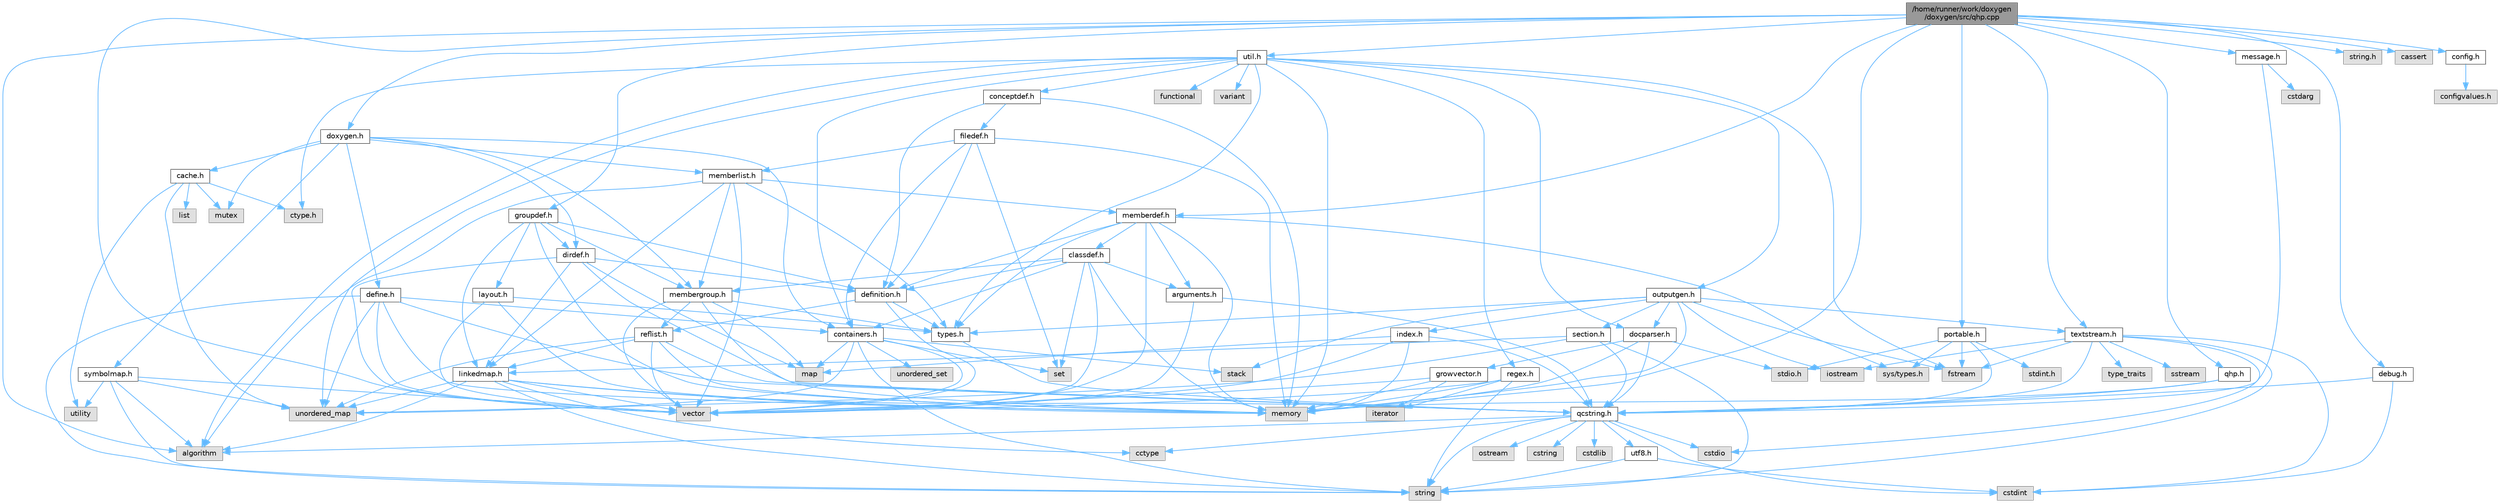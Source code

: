 digraph "/home/runner/work/doxygen/doxygen/src/qhp.cpp"
{
 // INTERACTIVE_SVG=YES
 // LATEX_PDF_SIZE
  bgcolor="transparent";
  edge [fontname=Helvetica,fontsize=10,labelfontname=Helvetica,labelfontsize=10];
  node [fontname=Helvetica,fontsize=10,shape=box,height=0.2,width=0.4];
  Node1 [id="Node000001",label="/home/runner/work/doxygen\l/doxygen/src/qhp.cpp",height=0.2,width=0.4,color="gray40", fillcolor="grey60", style="filled", fontcolor="black"];
  Node1 -> Node2 [id="edge1_Node000001_Node000002",color="steelblue1",style="solid"];
  Node2 [id="Node000002",label="algorithm",height=0.2,width=0.4,color="grey60", fillcolor="#E0E0E0", style="filled"];
  Node1 -> Node3 [id="edge2_Node000001_Node000003",color="steelblue1",style="solid"];
  Node3 [id="Node000003",label="memory",height=0.2,width=0.4,color="grey60", fillcolor="#E0E0E0", style="filled"];
  Node1 -> Node4 [id="edge3_Node000001_Node000004",color="steelblue1",style="solid"];
  Node4 [id="Node000004",label="string.h",height=0.2,width=0.4,color="grey60", fillcolor="#E0E0E0", style="filled"];
  Node1 -> Node5 [id="edge4_Node000001_Node000005",color="steelblue1",style="solid"];
  Node5 [id="Node000005",label="vector",height=0.2,width=0.4,color="grey60", fillcolor="#E0E0E0", style="filled"];
  Node1 -> Node6 [id="edge5_Node000001_Node000006",color="steelblue1",style="solid"];
  Node6 [id="Node000006",label="cassert",height=0.2,width=0.4,color="grey60", fillcolor="#E0E0E0", style="filled"];
  Node1 -> Node7 [id="edge6_Node000001_Node000007",color="steelblue1",style="solid"];
  Node7 [id="Node000007",label="config.h",height=0.2,width=0.4,color="grey40", fillcolor="white", style="filled",URL="$db/d16/config_8h.html",tooltip=" "];
  Node7 -> Node8 [id="edge7_Node000007_Node000008",color="steelblue1",style="solid"];
  Node8 [id="Node000008",label="configvalues.h",height=0.2,width=0.4,color="grey60", fillcolor="#E0E0E0", style="filled"];
  Node1 -> Node9 [id="edge8_Node000001_Node000009",color="steelblue1",style="solid"];
  Node9 [id="Node000009",label="debug.h",height=0.2,width=0.4,color="grey40", fillcolor="white", style="filled",URL="$db/d16/debug_8h.html",tooltip=" "];
  Node9 -> Node10 [id="edge9_Node000009_Node000010",color="steelblue1",style="solid"];
  Node10 [id="Node000010",label="cstdint",height=0.2,width=0.4,color="grey60", fillcolor="#E0E0E0", style="filled"];
  Node9 -> Node11 [id="edge10_Node000009_Node000011",color="steelblue1",style="solid"];
  Node11 [id="Node000011",label="qcstring.h",height=0.2,width=0.4,color="grey40", fillcolor="white", style="filled",URL="$d7/d5c/qcstring_8h.html",tooltip=" "];
  Node11 -> Node12 [id="edge11_Node000011_Node000012",color="steelblue1",style="solid"];
  Node12 [id="Node000012",label="string",height=0.2,width=0.4,color="grey60", fillcolor="#E0E0E0", style="filled"];
  Node11 -> Node2 [id="edge12_Node000011_Node000002",color="steelblue1",style="solid"];
  Node11 -> Node13 [id="edge13_Node000011_Node000013",color="steelblue1",style="solid"];
  Node13 [id="Node000013",label="cctype",height=0.2,width=0.4,color="grey60", fillcolor="#E0E0E0", style="filled"];
  Node11 -> Node14 [id="edge14_Node000011_Node000014",color="steelblue1",style="solid"];
  Node14 [id="Node000014",label="cstring",height=0.2,width=0.4,color="grey60", fillcolor="#E0E0E0", style="filled"];
  Node11 -> Node15 [id="edge15_Node000011_Node000015",color="steelblue1",style="solid"];
  Node15 [id="Node000015",label="cstdio",height=0.2,width=0.4,color="grey60", fillcolor="#E0E0E0", style="filled"];
  Node11 -> Node16 [id="edge16_Node000011_Node000016",color="steelblue1",style="solid"];
  Node16 [id="Node000016",label="cstdlib",height=0.2,width=0.4,color="grey60", fillcolor="#E0E0E0", style="filled"];
  Node11 -> Node10 [id="edge17_Node000011_Node000010",color="steelblue1",style="solid"];
  Node11 -> Node17 [id="edge18_Node000011_Node000017",color="steelblue1",style="solid"];
  Node17 [id="Node000017",label="ostream",height=0.2,width=0.4,color="grey60", fillcolor="#E0E0E0", style="filled"];
  Node11 -> Node18 [id="edge19_Node000011_Node000018",color="steelblue1",style="solid"];
  Node18 [id="Node000018",label="utf8.h",height=0.2,width=0.4,color="grey40", fillcolor="white", style="filled",URL="$db/d7c/utf8_8h.html",tooltip="Various UTF8 related helper functions."];
  Node18 -> Node10 [id="edge20_Node000018_Node000010",color="steelblue1",style="solid"];
  Node18 -> Node12 [id="edge21_Node000018_Node000012",color="steelblue1",style="solid"];
  Node1 -> Node19 [id="edge22_Node000001_Node000019",color="steelblue1",style="solid"];
  Node19 [id="Node000019",label="doxygen.h",height=0.2,width=0.4,color="grey40", fillcolor="white", style="filled",URL="$d1/da1/doxygen_8h.html",tooltip=" "];
  Node19 -> Node20 [id="edge23_Node000019_Node000020",color="steelblue1",style="solid"];
  Node20 [id="Node000020",label="mutex",height=0.2,width=0.4,color="grey60", fillcolor="#E0E0E0", style="filled"];
  Node19 -> Node21 [id="edge24_Node000019_Node000021",color="steelblue1",style="solid"];
  Node21 [id="Node000021",label="containers.h",height=0.2,width=0.4,color="grey40", fillcolor="white", style="filled",URL="$d5/d75/containers_8h.html",tooltip=" "];
  Node21 -> Node5 [id="edge25_Node000021_Node000005",color="steelblue1",style="solid"];
  Node21 -> Node12 [id="edge26_Node000021_Node000012",color="steelblue1",style="solid"];
  Node21 -> Node22 [id="edge27_Node000021_Node000022",color="steelblue1",style="solid"];
  Node22 [id="Node000022",label="set",height=0.2,width=0.4,color="grey60", fillcolor="#E0E0E0", style="filled"];
  Node21 -> Node23 [id="edge28_Node000021_Node000023",color="steelblue1",style="solid"];
  Node23 [id="Node000023",label="map",height=0.2,width=0.4,color="grey60", fillcolor="#E0E0E0", style="filled"];
  Node21 -> Node24 [id="edge29_Node000021_Node000024",color="steelblue1",style="solid"];
  Node24 [id="Node000024",label="unordered_set",height=0.2,width=0.4,color="grey60", fillcolor="#E0E0E0", style="filled"];
  Node21 -> Node25 [id="edge30_Node000021_Node000025",color="steelblue1",style="solid"];
  Node25 [id="Node000025",label="unordered_map",height=0.2,width=0.4,color="grey60", fillcolor="#E0E0E0", style="filled"];
  Node21 -> Node26 [id="edge31_Node000021_Node000026",color="steelblue1",style="solid"];
  Node26 [id="Node000026",label="stack",height=0.2,width=0.4,color="grey60", fillcolor="#E0E0E0", style="filled"];
  Node19 -> Node27 [id="edge32_Node000019_Node000027",color="steelblue1",style="solid"];
  Node27 [id="Node000027",label="membergroup.h",height=0.2,width=0.4,color="grey40", fillcolor="white", style="filled",URL="$d9/d11/membergroup_8h.html",tooltip=" "];
  Node27 -> Node5 [id="edge33_Node000027_Node000005",color="steelblue1",style="solid"];
  Node27 -> Node23 [id="edge34_Node000027_Node000023",color="steelblue1",style="solid"];
  Node27 -> Node3 [id="edge35_Node000027_Node000003",color="steelblue1",style="solid"];
  Node27 -> Node28 [id="edge36_Node000027_Node000028",color="steelblue1",style="solid"];
  Node28 [id="Node000028",label="types.h",height=0.2,width=0.4,color="grey40", fillcolor="white", style="filled",URL="$d9/d49/types_8h.html",tooltip="This file contains a number of basic enums and types."];
  Node28 -> Node11 [id="edge37_Node000028_Node000011",color="steelblue1",style="solid"];
  Node27 -> Node29 [id="edge38_Node000027_Node000029",color="steelblue1",style="solid"];
  Node29 [id="Node000029",label="reflist.h",height=0.2,width=0.4,color="grey40", fillcolor="white", style="filled",URL="$d1/d02/reflist_8h.html",tooltip=" "];
  Node29 -> Node5 [id="edge39_Node000029_Node000005",color="steelblue1",style="solid"];
  Node29 -> Node25 [id="edge40_Node000029_Node000025",color="steelblue1",style="solid"];
  Node29 -> Node3 [id="edge41_Node000029_Node000003",color="steelblue1",style="solid"];
  Node29 -> Node11 [id="edge42_Node000029_Node000011",color="steelblue1",style="solid"];
  Node29 -> Node30 [id="edge43_Node000029_Node000030",color="steelblue1",style="solid"];
  Node30 [id="Node000030",label="linkedmap.h",height=0.2,width=0.4,color="grey40", fillcolor="white", style="filled",URL="$da/de1/linkedmap_8h.html",tooltip=" "];
  Node30 -> Node25 [id="edge44_Node000030_Node000025",color="steelblue1",style="solid"];
  Node30 -> Node5 [id="edge45_Node000030_Node000005",color="steelblue1",style="solid"];
  Node30 -> Node3 [id="edge46_Node000030_Node000003",color="steelblue1",style="solid"];
  Node30 -> Node12 [id="edge47_Node000030_Node000012",color="steelblue1",style="solid"];
  Node30 -> Node2 [id="edge48_Node000030_Node000002",color="steelblue1",style="solid"];
  Node30 -> Node13 [id="edge49_Node000030_Node000013",color="steelblue1",style="solid"];
  Node30 -> Node11 [id="edge50_Node000030_Node000011",color="steelblue1",style="solid"];
  Node19 -> Node31 [id="edge51_Node000019_Node000031",color="steelblue1",style="solid"];
  Node31 [id="Node000031",label="dirdef.h",height=0.2,width=0.4,color="grey40", fillcolor="white", style="filled",URL="$d6/d15/dirdef_8h.html",tooltip=" "];
  Node31 -> Node5 [id="edge52_Node000031_Node000005",color="steelblue1",style="solid"];
  Node31 -> Node23 [id="edge53_Node000031_Node000023",color="steelblue1",style="solid"];
  Node31 -> Node11 [id="edge54_Node000031_Node000011",color="steelblue1",style="solid"];
  Node31 -> Node30 [id="edge55_Node000031_Node000030",color="steelblue1",style="solid"];
  Node31 -> Node32 [id="edge56_Node000031_Node000032",color="steelblue1",style="solid"];
  Node32 [id="Node000032",label="definition.h",height=0.2,width=0.4,color="grey40", fillcolor="white", style="filled",URL="$df/da1/definition_8h.html",tooltip=" "];
  Node32 -> Node5 [id="edge57_Node000032_Node000005",color="steelblue1",style="solid"];
  Node32 -> Node28 [id="edge58_Node000032_Node000028",color="steelblue1",style="solid"];
  Node32 -> Node29 [id="edge59_Node000032_Node000029",color="steelblue1",style="solid"];
  Node19 -> Node33 [id="edge60_Node000019_Node000033",color="steelblue1",style="solid"];
  Node33 [id="Node000033",label="memberlist.h",height=0.2,width=0.4,color="grey40", fillcolor="white", style="filled",URL="$dd/d78/memberlist_8h.html",tooltip=" "];
  Node33 -> Node5 [id="edge61_Node000033_Node000005",color="steelblue1",style="solid"];
  Node33 -> Node2 [id="edge62_Node000033_Node000002",color="steelblue1",style="solid"];
  Node33 -> Node34 [id="edge63_Node000033_Node000034",color="steelblue1",style="solid"];
  Node34 [id="Node000034",label="memberdef.h",height=0.2,width=0.4,color="grey40", fillcolor="white", style="filled",URL="$d4/d46/memberdef_8h.html",tooltip=" "];
  Node34 -> Node5 [id="edge64_Node000034_Node000005",color="steelblue1",style="solid"];
  Node34 -> Node3 [id="edge65_Node000034_Node000003",color="steelblue1",style="solid"];
  Node34 -> Node35 [id="edge66_Node000034_Node000035",color="steelblue1",style="solid"];
  Node35 [id="Node000035",label="sys/types.h",height=0.2,width=0.4,color="grey60", fillcolor="#E0E0E0", style="filled"];
  Node34 -> Node28 [id="edge67_Node000034_Node000028",color="steelblue1",style="solid"];
  Node34 -> Node32 [id="edge68_Node000034_Node000032",color="steelblue1",style="solid"];
  Node34 -> Node36 [id="edge69_Node000034_Node000036",color="steelblue1",style="solid"];
  Node36 [id="Node000036",label="arguments.h",height=0.2,width=0.4,color="grey40", fillcolor="white", style="filled",URL="$df/d9b/arguments_8h.html",tooltip=" "];
  Node36 -> Node5 [id="edge70_Node000036_Node000005",color="steelblue1",style="solid"];
  Node36 -> Node11 [id="edge71_Node000036_Node000011",color="steelblue1",style="solid"];
  Node34 -> Node37 [id="edge72_Node000034_Node000037",color="steelblue1",style="solid"];
  Node37 [id="Node000037",label="classdef.h",height=0.2,width=0.4,color="grey40", fillcolor="white", style="filled",URL="$d1/da6/classdef_8h.html",tooltip=" "];
  Node37 -> Node3 [id="edge73_Node000037_Node000003",color="steelblue1",style="solid"];
  Node37 -> Node5 [id="edge74_Node000037_Node000005",color="steelblue1",style="solid"];
  Node37 -> Node22 [id="edge75_Node000037_Node000022",color="steelblue1",style="solid"];
  Node37 -> Node21 [id="edge76_Node000037_Node000021",color="steelblue1",style="solid"];
  Node37 -> Node32 [id="edge77_Node000037_Node000032",color="steelblue1",style="solid"];
  Node37 -> Node36 [id="edge78_Node000037_Node000036",color="steelblue1",style="solid"];
  Node37 -> Node27 [id="edge79_Node000037_Node000027",color="steelblue1",style="solid"];
  Node33 -> Node30 [id="edge80_Node000033_Node000030",color="steelblue1",style="solid"];
  Node33 -> Node28 [id="edge81_Node000033_Node000028",color="steelblue1",style="solid"];
  Node33 -> Node27 [id="edge82_Node000033_Node000027",color="steelblue1",style="solid"];
  Node19 -> Node38 [id="edge83_Node000019_Node000038",color="steelblue1",style="solid"];
  Node38 [id="Node000038",label="define.h",height=0.2,width=0.4,color="grey40", fillcolor="white", style="filled",URL="$df/d67/define_8h.html",tooltip=" "];
  Node38 -> Node5 [id="edge84_Node000038_Node000005",color="steelblue1",style="solid"];
  Node38 -> Node3 [id="edge85_Node000038_Node000003",color="steelblue1",style="solid"];
  Node38 -> Node12 [id="edge86_Node000038_Node000012",color="steelblue1",style="solid"];
  Node38 -> Node25 [id="edge87_Node000038_Node000025",color="steelblue1",style="solid"];
  Node38 -> Node11 [id="edge88_Node000038_Node000011",color="steelblue1",style="solid"];
  Node38 -> Node21 [id="edge89_Node000038_Node000021",color="steelblue1",style="solid"];
  Node19 -> Node39 [id="edge90_Node000019_Node000039",color="steelblue1",style="solid"];
  Node39 [id="Node000039",label="cache.h",height=0.2,width=0.4,color="grey40", fillcolor="white", style="filled",URL="$d3/d26/cache_8h.html",tooltip=" "];
  Node39 -> Node40 [id="edge91_Node000039_Node000040",color="steelblue1",style="solid"];
  Node40 [id="Node000040",label="list",height=0.2,width=0.4,color="grey60", fillcolor="#E0E0E0", style="filled"];
  Node39 -> Node25 [id="edge92_Node000039_Node000025",color="steelblue1",style="solid"];
  Node39 -> Node20 [id="edge93_Node000039_Node000020",color="steelblue1",style="solid"];
  Node39 -> Node41 [id="edge94_Node000039_Node000041",color="steelblue1",style="solid"];
  Node41 [id="Node000041",label="utility",height=0.2,width=0.4,color="grey60", fillcolor="#E0E0E0", style="filled"];
  Node39 -> Node42 [id="edge95_Node000039_Node000042",color="steelblue1",style="solid"];
  Node42 [id="Node000042",label="ctype.h",height=0.2,width=0.4,color="grey60", fillcolor="#E0E0E0", style="filled"];
  Node19 -> Node43 [id="edge96_Node000019_Node000043",color="steelblue1",style="solid"];
  Node43 [id="Node000043",label="symbolmap.h",height=0.2,width=0.4,color="grey40", fillcolor="white", style="filled",URL="$d7/ddd/symbolmap_8h.html",tooltip=" "];
  Node43 -> Node2 [id="edge97_Node000043_Node000002",color="steelblue1",style="solid"];
  Node43 -> Node25 [id="edge98_Node000043_Node000025",color="steelblue1",style="solid"];
  Node43 -> Node5 [id="edge99_Node000043_Node000005",color="steelblue1",style="solid"];
  Node43 -> Node12 [id="edge100_Node000043_Node000012",color="steelblue1",style="solid"];
  Node43 -> Node41 [id="edge101_Node000043_Node000041",color="steelblue1",style="solid"];
  Node1 -> Node44 [id="edge102_Node000001_Node000044",color="steelblue1",style="solid"];
  Node44 [id="Node000044",label="groupdef.h",height=0.2,width=0.4,color="grey40", fillcolor="white", style="filled",URL="$d1/de6/groupdef_8h.html",tooltip=" "];
  Node44 -> Node3 [id="edge103_Node000044_Node000003",color="steelblue1",style="solid"];
  Node44 -> Node32 [id="edge104_Node000044_Node000032",color="steelblue1",style="solid"];
  Node44 -> Node31 [id="edge105_Node000044_Node000031",color="steelblue1",style="solid"];
  Node44 -> Node45 [id="edge106_Node000044_Node000045",color="steelblue1",style="solid"];
  Node45 [id="Node000045",label="layout.h",height=0.2,width=0.4,color="grey40", fillcolor="white", style="filled",URL="$db/d51/layout_8h.html",tooltip=" "];
  Node45 -> Node3 [id="edge107_Node000045_Node000003",color="steelblue1",style="solid"];
  Node45 -> Node5 [id="edge108_Node000045_Node000005",color="steelblue1",style="solid"];
  Node45 -> Node28 [id="edge109_Node000045_Node000028",color="steelblue1",style="solid"];
  Node44 -> Node27 [id="edge110_Node000044_Node000027",color="steelblue1",style="solid"];
  Node44 -> Node30 [id="edge111_Node000044_Node000030",color="steelblue1",style="solid"];
  Node1 -> Node34 [id="edge112_Node000001_Node000034",color="steelblue1",style="solid"];
  Node1 -> Node46 [id="edge113_Node000001_Node000046",color="steelblue1",style="solid"];
  Node46 [id="Node000046",label="message.h",height=0.2,width=0.4,color="grey40", fillcolor="white", style="filled",URL="$d2/d0d/message_8h.html",tooltip=" "];
  Node46 -> Node47 [id="edge114_Node000046_Node000047",color="steelblue1",style="solid"];
  Node47 [id="Node000047",label="cstdarg",height=0.2,width=0.4,color="grey60", fillcolor="#E0E0E0", style="filled"];
  Node46 -> Node11 [id="edge115_Node000046_Node000011",color="steelblue1",style="solid"];
  Node1 -> Node48 [id="edge116_Node000001_Node000048",color="steelblue1",style="solid"];
  Node48 [id="Node000048",label="qhp.h",height=0.2,width=0.4,color="grey40", fillcolor="white", style="filled",URL="$dc/d20/qhp_8h.html",tooltip=" "];
  Node48 -> Node3 [id="edge117_Node000048_Node000003",color="steelblue1",style="solid"];
  Node48 -> Node11 [id="edge118_Node000048_Node000011",color="steelblue1",style="solid"];
  Node1 -> Node49 [id="edge119_Node000001_Node000049",color="steelblue1",style="solid"];
  Node49 [id="Node000049",label="textstream.h",height=0.2,width=0.4,color="grey40", fillcolor="white", style="filled",URL="$d4/d7d/textstream_8h.html",tooltip=" "];
  Node49 -> Node12 [id="edge120_Node000049_Node000012",color="steelblue1",style="solid"];
  Node49 -> Node50 [id="edge121_Node000049_Node000050",color="steelblue1",style="solid"];
  Node50 [id="Node000050",label="iostream",height=0.2,width=0.4,color="grey60", fillcolor="#E0E0E0", style="filled"];
  Node49 -> Node51 [id="edge122_Node000049_Node000051",color="steelblue1",style="solid"];
  Node51 [id="Node000051",label="sstream",height=0.2,width=0.4,color="grey60", fillcolor="#E0E0E0", style="filled"];
  Node49 -> Node10 [id="edge123_Node000049_Node000010",color="steelblue1",style="solid"];
  Node49 -> Node15 [id="edge124_Node000049_Node000015",color="steelblue1",style="solid"];
  Node49 -> Node52 [id="edge125_Node000049_Node000052",color="steelblue1",style="solid"];
  Node52 [id="Node000052",label="fstream",height=0.2,width=0.4,color="grey60", fillcolor="#E0E0E0", style="filled"];
  Node49 -> Node53 [id="edge126_Node000049_Node000053",color="steelblue1",style="solid"];
  Node53 [id="Node000053",label="type_traits",height=0.2,width=0.4,color="grey60", fillcolor="#E0E0E0", style="filled"];
  Node49 -> Node11 [id="edge127_Node000049_Node000011",color="steelblue1",style="solid"];
  Node1 -> Node54 [id="edge128_Node000001_Node000054",color="steelblue1",style="solid"];
  Node54 [id="Node000054",label="util.h",height=0.2,width=0.4,color="grey40", fillcolor="white", style="filled",URL="$d8/d3c/util_8h.html",tooltip="A bunch of utility functions."];
  Node54 -> Node3 [id="edge129_Node000054_Node000003",color="steelblue1",style="solid"];
  Node54 -> Node25 [id="edge130_Node000054_Node000025",color="steelblue1",style="solid"];
  Node54 -> Node2 [id="edge131_Node000054_Node000002",color="steelblue1",style="solid"];
  Node54 -> Node55 [id="edge132_Node000054_Node000055",color="steelblue1",style="solid"];
  Node55 [id="Node000055",label="functional",height=0.2,width=0.4,color="grey60", fillcolor="#E0E0E0", style="filled"];
  Node54 -> Node52 [id="edge133_Node000054_Node000052",color="steelblue1",style="solid"];
  Node54 -> Node56 [id="edge134_Node000054_Node000056",color="steelblue1",style="solid"];
  Node56 [id="Node000056",label="variant",height=0.2,width=0.4,color="grey60", fillcolor="#E0E0E0", style="filled"];
  Node54 -> Node42 [id="edge135_Node000054_Node000042",color="steelblue1",style="solid"];
  Node54 -> Node28 [id="edge136_Node000054_Node000028",color="steelblue1",style="solid"];
  Node54 -> Node57 [id="edge137_Node000054_Node000057",color="steelblue1",style="solid"];
  Node57 [id="Node000057",label="docparser.h",height=0.2,width=0.4,color="grey40", fillcolor="white", style="filled",URL="$de/d9c/docparser_8h.html",tooltip=" "];
  Node57 -> Node58 [id="edge138_Node000057_Node000058",color="steelblue1",style="solid"];
  Node58 [id="Node000058",label="stdio.h",height=0.2,width=0.4,color="grey60", fillcolor="#E0E0E0", style="filled"];
  Node57 -> Node3 [id="edge139_Node000057_Node000003",color="steelblue1",style="solid"];
  Node57 -> Node11 [id="edge140_Node000057_Node000011",color="steelblue1",style="solid"];
  Node57 -> Node59 [id="edge141_Node000057_Node000059",color="steelblue1",style="solid"];
  Node59 [id="Node000059",label="growvector.h",height=0.2,width=0.4,color="grey40", fillcolor="white", style="filled",URL="$d7/d50/growvector_8h.html",tooltip=" "];
  Node59 -> Node5 [id="edge142_Node000059_Node000005",color="steelblue1",style="solid"];
  Node59 -> Node3 [id="edge143_Node000059_Node000003",color="steelblue1",style="solid"];
  Node59 -> Node60 [id="edge144_Node000059_Node000060",color="steelblue1",style="solid"];
  Node60 [id="Node000060",label="iterator",height=0.2,width=0.4,color="grey60", fillcolor="#E0E0E0", style="filled"];
  Node54 -> Node21 [id="edge145_Node000054_Node000021",color="steelblue1",style="solid"];
  Node54 -> Node61 [id="edge146_Node000054_Node000061",color="steelblue1",style="solid"];
  Node61 [id="Node000061",label="outputgen.h",height=0.2,width=0.4,color="grey40", fillcolor="white", style="filled",URL="$df/d06/outputgen_8h.html",tooltip=" "];
  Node61 -> Node3 [id="edge147_Node000061_Node000003",color="steelblue1",style="solid"];
  Node61 -> Node26 [id="edge148_Node000061_Node000026",color="steelblue1",style="solid"];
  Node61 -> Node50 [id="edge149_Node000061_Node000050",color="steelblue1",style="solid"];
  Node61 -> Node52 [id="edge150_Node000061_Node000052",color="steelblue1",style="solid"];
  Node61 -> Node28 [id="edge151_Node000061_Node000028",color="steelblue1",style="solid"];
  Node61 -> Node62 [id="edge152_Node000061_Node000062",color="steelblue1",style="solid"];
  Node62 [id="Node000062",label="index.h",height=0.2,width=0.4,color="grey40", fillcolor="white", style="filled",URL="$d1/db5/index_8h.html",tooltip=" "];
  Node62 -> Node3 [id="edge153_Node000062_Node000003",color="steelblue1",style="solid"];
  Node62 -> Node5 [id="edge154_Node000062_Node000005",color="steelblue1",style="solid"];
  Node62 -> Node23 [id="edge155_Node000062_Node000023",color="steelblue1",style="solid"];
  Node62 -> Node11 [id="edge156_Node000062_Node000011",color="steelblue1",style="solid"];
  Node61 -> Node63 [id="edge157_Node000061_Node000063",color="steelblue1",style="solid"];
  Node63 [id="Node000063",label="section.h",height=0.2,width=0.4,color="grey40", fillcolor="white", style="filled",URL="$d1/d2a/section_8h.html",tooltip=" "];
  Node63 -> Node12 [id="edge158_Node000063_Node000012",color="steelblue1",style="solid"];
  Node63 -> Node25 [id="edge159_Node000063_Node000025",color="steelblue1",style="solid"];
  Node63 -> Node11 [id="edge160_Node000063_Node000011",color="steelblue1",style="solid"];
  Node63 -> Node30 [id="edge161_Node000063_Node000030",color="steelblue1",style="solid"];
  Node61 -> Node49 [id="edge162_Node000061_Node000049",color="steelblue1",style="solid"];
  Node61 -> Node57 [id="edge163_Node000061_Node000057",color="steelblue1",style="solid"];
  Node54 -> Node64 [id="edge164_Node000054_Node000064",color="steelblue1",style="solid"];
  Node64 [id="Node000064",label="regex.h",height=0.2,width=0.4,color="grey40", fillcolor="white", style="filled",URL="$d1/d21/regex_8h.html",tooltip=" "];
  Node64 -> Node3 [id="edge165_Node000064_Node000003",color="steelblue1",style="solid"];
  Node64 -> Node12 [id="edge166_Node000064_Node000012",color="steelblue1",style="solid"];
  Node64 -> Node5 [id="edge167_Node000064_Node000005",color="steelblue1",style="solid"];
  Node64 -> Node60 [id="edge168_Node000064_Node000060",color="steelblue1",style="solid"];
  Node54 -> Node65 [id="edge169_Node000054_Node000065",color="steelblue1",style="solid"];
  Node65 [id="Node000065",label="conceptdef.h",height=0.2,width=0.4,color="grey40", fillcolor="white", style="filled",URL="$da/df1/conceptdef_8h.html",tooltip=" "];
  Node65 -> Node3 [id="edge170_Node000065_Node000003",color="steelblue1",style="solid"];
  Node65 -> Node32 [id="edge171_Node000065_Node000032",color="steelblue1",style="solid"];
  Node65 -> Node66 [id="edge172_Node000065_Node000066",color="steelblue1",style="solid"];
  Node66 [id="Node000066",label="filedef.h",height=0.2,width=0.4,color="grey40", fillcolor="white", style="filled",URL="$d4/d3a/filedef_8h.html",tooltip=" "];
  Node66 -> Node3 [id="edge173_Node000066_Node000003",color="steelblue1",style="solid"];
  Node66 -> Node22 [id="edge174_Node000066_Node000022",color="steelblue1",style="solid"];
  Node66 -> Node32 [id="edge175_Node000066_Node000032",color="steelblue1",style="solid"];
  Node66 -> Node33 [id="edge176_Node000066_Node000033",color="steelblue1",style="solid"];
  Node66 -> Node21 [id="edge177_Node000066_Node000021",color="steelblue1",style="solid"];
  Node1 -> Node67 [id="edge178_Node000001_Node000067",color="steelblue1",style="solid"];
  Node67 [id="Node000067",label="portable.h",height=0.2,width=0.4,color="grey40", fillcolor="white", style="filled",URL="$d2/de2/portable_8h.html",tooltip="Portable versions of functions that are platform dependent."];
  Node67 -> Node58 [id="edge179_Node000067_Node000058",color="steelblue1",style="solid"];
  Node67 -> Node35 [id="edge180_Node000067_Node000035",color="steelblue1",style="solid"];
  Node67 -> Node68 [id="edge181_Node000067_Node000068",color="steelblue1",style="solid"];
  Node68 [id="Node000068",label="stdint.h",height=0.2,width=0.4,color="grey60", fillcolor="#E0E0E0", style="filled"];
  Node67 -> Node52 [id="edge182_Node000067_Node000052",color="steelblue1",style="solid"];
  Node67 -> Node11 [id="edge183_Node000067_Node000011",color="steelblue1",style="solid"];
}
